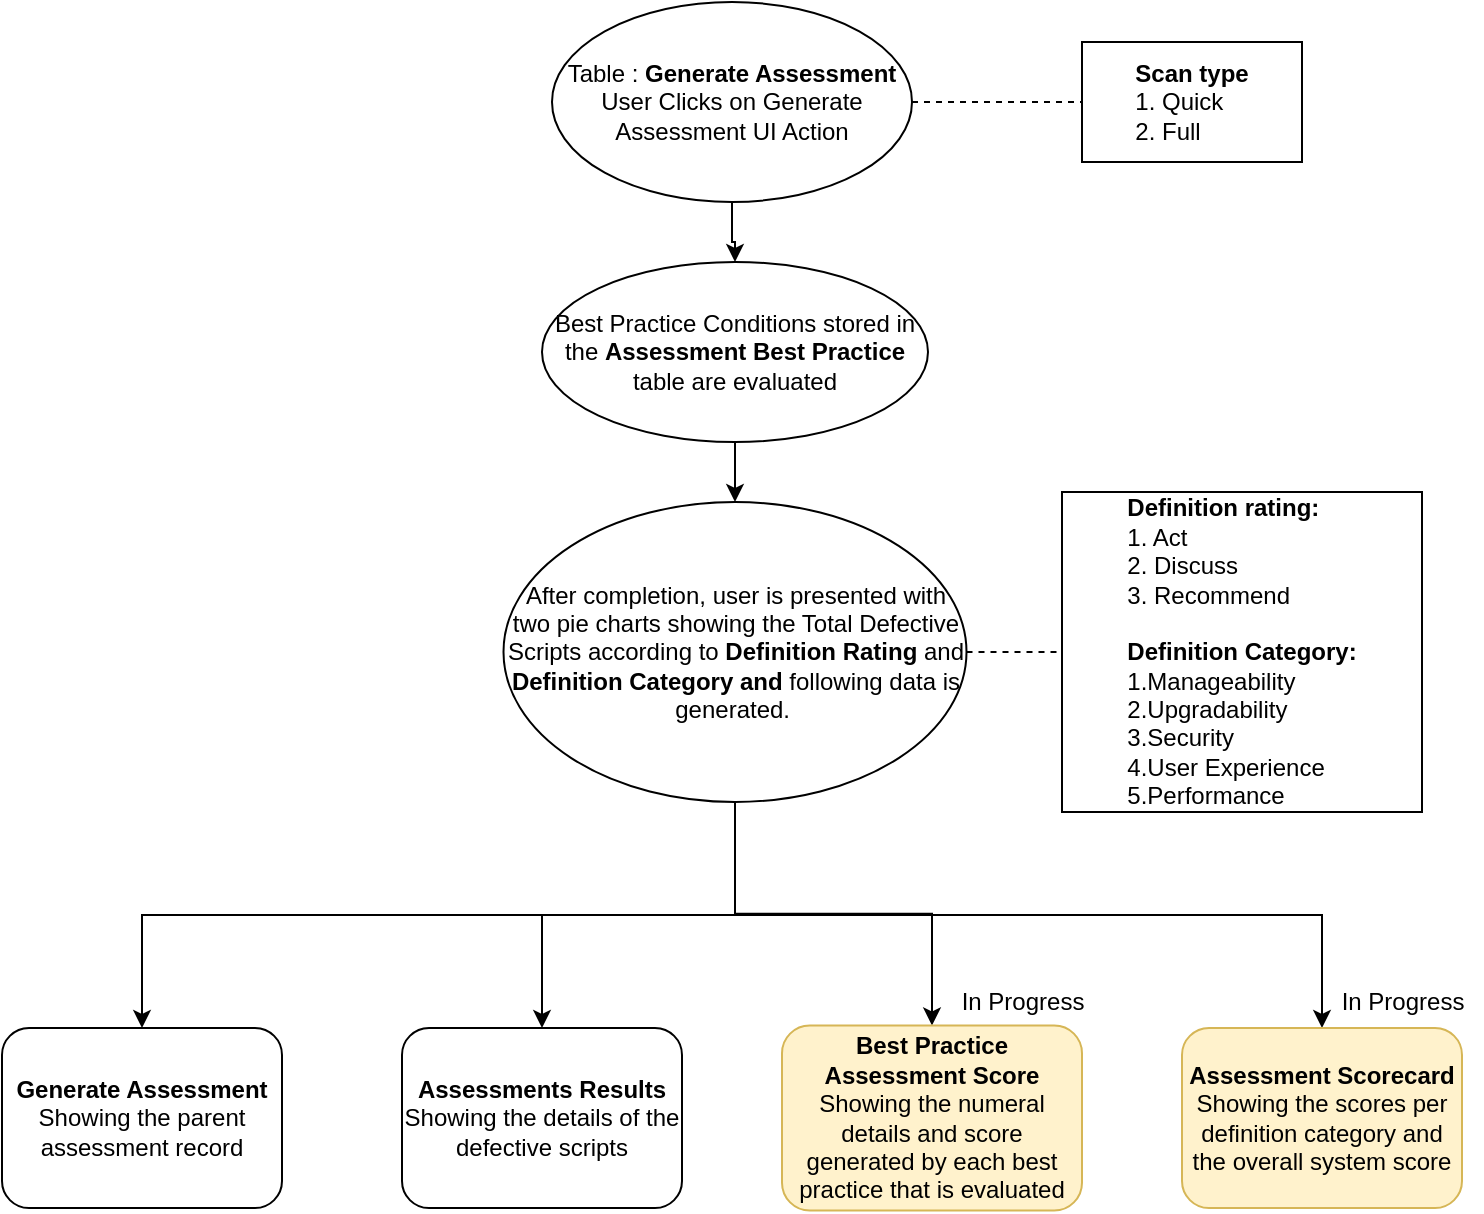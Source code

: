 <mxfile version="14.2.6" type="github">
  <diagram id="qckIohaBVqTBtv-2DZ_J" name="Page-1">
    <mxGraphModel dx="782" dy="469" grid="1" gridSize="10" guides="1" tooltips="1" connect="1" arrows="1" fold="1" page="1" pageScale="1" pageWidth="850" pageHeight="1100" math="0" shadow="0">
      <root>
        <mxCell id="0" />
        <mxCell id="1" parent="0" />
        <mxCell id="Bc9pHEoEqULs6tNEutBZ-1" value="" style="edgeStyle=orthogonalEdgeStyle;rounded=0;orthogonalLoop=1;jettySize=auto;html=1;" parent="1" source="Bc9pHEoEqULs6tNEutBZ-2" target="Bc9pHEoEqULs6tNEutBZ-4" edge="1">
          <mxGeometry relative="1" as="geometry" />
        </mxCell>
        <mxCell id="Bc9pHEoEqULs6tNEutBZ-2" value="Table : &lt;b&gt;Generate Assessment&lt;/b&gt;&lt;br&gt;User Clicks on Generate Assessment UI Action" style="ellipse;whiteSpace=wrap;html=1;" parent="1" vertex="1">
          <mxGeometry x="315" y="40" width="180" height="100" as="geometry" />
        </mxCell>
        <mxCell id="Bc9pHEoEqULs6tNEutBZ-3" value="" style="edgeStyle=orthogonalEdgeStyle;rounded=0;orthogonalLoop=1;jettySize=auto;html=1;" parent="1" source="Bc9pHEoEqULs6tNEutBZ-4" target="Bc9pHEoEqULs6tNEutBZ-9" edge="1">
          <mxGeometry relative="1" as="geometry" />
        </mxCell>
        <mxCell id="Bc9pHEoEqULs6tNEutBZ-4" value="Best Practice Conditions stored in the &lt;b&gt;Assessment Best Practice&lt;/b&gt; table are evaluated" style="ellipse;whiteSpace=wrap;html=1;" parent="1" vertex="1">
          <mxGeometry x="310" y="170" width="193" height="90" as="geometry" />
        </mxCell>
        <mxCell id="Bc9pHEoEqULs6tNEutBZ-5" style="edgeStyle=orthogonalEdgeStyle;rounded=0;orthogonalLoop=1;jettySize=auto;html=1;exitX=0.5;exitY=1;exitDx=0;exitDy=0;" parent="1" source="Bc9pHEoEqULs6tNEutBZ-9" target="Bc9pHEoEqULs6tNEutBZ-10" edge="1">
          <mxGeometry relative="1" as="geometry" />
        </mxCell>
        <mxCell id="Bc9pHEoEqULs6tNEutBZ-6" style="edgeStyle=orthogonalEdgeStyle;rounded=0;orthogonalLoop=1;jettySize=auto;html=1;exitX=0.5;exitY=1;exitDx=0;exitDy=0;entryX=0.5;entryY=0;entryDx=0;entryDy=0;" parent="1" source="Bc9pHEoEqULs6tNEutBZ-9" target="Bc9pHEoEqULs6tNEutBZ-11" edge="1">
          <mxGeometry relative="1" as="geometry" />
        </mxCell>
        <mxCell id="Bc9pHEoEqULs6tNEutBZ-7" style="edgeStyle=orthogonalEdgeStyle;rounded=0;orthogonalLoop=1;jettySize=auto;html=1;exitX=0.5;exitY=1;exitDx=0;exitDy=0;" parent="1" source="Bc9pHEoEqULs6tNEutBZ-9" target="Bc9pHEoEqULs6tNEutBZ-13" edge="1">
          <mxGeometry relative="1" as="geometry" />
        </mxCell>
        <mxCell id="Bc9pHEoEqULs6tNEutBZ-8" style="edgeStyle=orthogonalEdgeStyle;rounded=0;orthogonalLoop=1;jettySize=auto;html=1;exitX=0.5;exitY=1;exitDx=0;exitDy=0;entryX=0.5;entryY=0;entryDx=0;entryDy=0;" parent="1" source="Bc9pHEoEqULs6tNEutBZ-9" target="Bc9pHEoEqULs6tNEutBZ-12" edge="1">
          <mxGeometry relative="1" as="geometry" />
        </mxCell>
        <mxCell id="Bc9pHEoEqULs6tNEutBZ-9" value="After completion, user is presented with two pie charts showing the Total Defective Scripts according to &lt;b&gt;Definition Rating&lt;/b&gt; and &lt;b&gt;Definition Category and &lt;/b&gt;following data is generated.&lt;b&gt;&amp;nbsp;&lt;/b&gt;" style="ellipse;whiteSpace=wrap;html=1;" parent="1" vertex="1">
          <mxGeometry x="290.75" y="290" width="231.5" height="150" as="geometry" />
        </mxCell>
        <mxCell id="Bc9pHEoEqULs6tNEutBZ-10" value="&lt;b&gt;Generate Assessment&lt;/b&gt;&lt;br&gt;Showing the parent assessment record" style="rounded=1;whiteSpace=wrap;html=1;" parent="1" vertex="1">
          <mxGeometry x="40" y="553" width="140" height="90" as="geometry" />
        </mxCell>
        <mxCell id="Bc9pHEoEqULs6tNEutBZ-11" value="&lt;b&gt;Assessments Results&lt;br&gt;&lt;/b&gt;Showing the details of the defective scripts" style="rounded=1;whiteSpace=wrap;html=1;" parent="1" vertex="1">
          <mxGeometry x="240" y="553" width="140" height="90" as="geometry" />
        </mxCell>
        <mxCell id="Bc9pHEoEqULs6tNEutBZ-12" value="&lt;b&gt;Best Practice Assessment Score&lt;/b&gt;&lt;br&gt;Showing the numeral details and score generated by each best practice that is evaluated" style="rounded=1;whiteSpace=wrap;html=1;fillColor=#fff2cc;strokeColor=#d6b656;" parent="1" vertex="1">
          <mxGeometry x="430" y="551.75" width="150" height="92.5" as="geometry" />
        </mxCell>
        <mxCell id="Bc9pHEoEqULs6tNEutBZ-13" value="&lt;b&gt;Assessment Scorecard&lt;/b&gt;&lt;br&gt;Showing the scores per definition category and the overall system score" style="rounded=1;whiteSpace=wrap;html=1;fillColor=#fff2cc;strokeColor=#d6b656;" parent="1" vertex="1">
          <mxGeometry x="630" y="553" width="140" height="90" as="geometry" />
        </mxCell>
        <mxCell id="Bc9pHEoEqULs6tNEutBZ-73" value="&lt;b&gt;Scan type&lt;br&gt;&lt;/b&gt;&lt;div style=&quot;text-align: left&quot;&gt;&lt;span&gt;1. Quick&lt;/span&gt;&lt;/div&gt;&lt;div style=&quot;text-align: left&quot;&gt;&lt;span&gt;2. Full&lt;/span&gt;&lt;/div&gt;" style="rounded=0;whiteSpace=wrap;html=1;" parent="1" vertex="1">
          <mxGeometry x="580" y="60" width="110" height="60" as="geometry" />
        </mxCell>
        <mxCell id="Bc9pHEoEqULs6tNEutBZ-75" value="" style="endArrow=none;dashed=1;html=1;entryX=0;entryY=0.5;entryDx=0;entryDy=0;exitX=1;exitY=0.5;exitDx=0;exitDy=0;" parent="1" source="Bc9pHEoEqULs6tNEutBZ-2" target="Bc9pHEoEqULs6tNEutBZ-73" edge="1">
          <mxGeometry width="50" height="50" relative="1" as="geometry">
            <mxPoint x="380" y="220" as="sourcePoint" />
            <mxPoint x="430" y="170" as="targetPoint" />
          </mxGeometry>
        </mxCell>
        <mxCell id="Bc9pHEoEqULs6tNEutBZ-76" value="&lt;div style=&quot;text-align: left&quot;&gt;&lt;b&gt;Definition rating:&lt;/b&gt;&lt;/div&gt;&lt;div style=&quot;text-align: left&quot;&gt;&lt;span&gt;1. Act&lt;/span&gt;&lt;/div&gt;&lt;div style=&quot;text-align: left&quot;&gt;&lt;span&gt;2. Discuss&lt;/span&gt;&lt;/div&gt;&lt;div style=&quot;text-align: left&quot;&gt;&lt;span&gt;3. Recommend&lt;/span&gt;&lt;/div&gt;&lt;div style=&quot;text-align: left&quot;&gt;&lt;span&gt;&lt;br&gt;&lt;/span&gt;&lt;/div&gt;&lt;div style=&quot;text-align: left&quot;&gt;&lt;b&gt;&lt;span&gt;Definition&amp;nbsp;&lt;/span&gt;&lt;span&gt;Category:&lt;/span&gt;&lt;/b&gt;&lt;/div&gt;&lt;div style=&quot;text-align: left&quot;&gt;1.Manageability&lt;/div&gt;&lt;div style=&quot;text-align: left&quot;&gt;2.Upgradability&lt;br&gt;3.Security&lt;/div&gt;&lt;div style=&quot;text-align: left&quot;&gt;4.User Experience&lt;/div&gt;&lt;div style=&quot;text-align: left&quot;&gt;5.Performance&lt;/div&gt;" style="rounded=0;whiteSpace=wrap;html=1;" parent="1" vertex="1">
          <mxGeometry x="570" y="285" width="180" height="160" as="geometry" />
        </mxCell>
        <mxCell id="Bc9pHEoEqULs6tNEutBZ-77" value="" style="endArrow=none;dashed=1;html=1;entryX=0;entryY=0.5;entryDx=0;entryDy=0;exitX=1;exitY=0.5;exitDx=0;exitDy=0;" parent="1" source="Bc9pHEoEqULs6tNEutBZ-9" target="Bc9pHEoEqULs6tNEutBZ-76" edge="1">
          <mxGeometry width="50" height="50" relative="1" as="geometry">
            <mxPoint x="380" y="270" as="sourcePoint" />
            <mxPoint x="430" y="220" as="targetPoint" />
          </mxGeometry>
        </mxCell>
        <mxCell id="Ue3O4eQKkO63XpMaeiB2-1" value="In Progress" style="text;html=1;align=center;verticalAlign=middle;resizable=0;points=[];autosize=1;" parent="1" vertex="1">
          <mxGeometry x="510" y="530" width="80" height="20" as="geometry" />
        </mxCell>
        <mxCell id="Ue3O4eQKkO63XpMaeiB2-2" value="In Progress" style="text;html=1;align=center;verticalAlign=middle;resizable=0;points=[];autosize=1;" parent="1" vertex="1">
          <mxGeometry x="700" y="530" width="80" height="20" as="geometry" />
        </mxCell>
      </root>
    </mxGraphModel>
  </diagram>
</mxfile>
